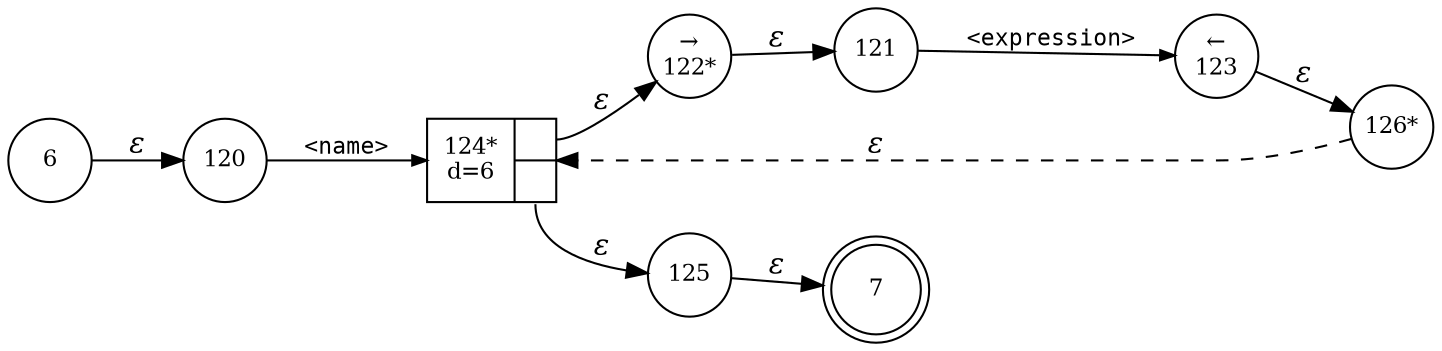 digraph ATN {
rankdir=LR;
s7[fontsize=11, label="7", shape=doublecircle, fixedsize=true, width=.6];
s6[fontsize=11,label="6", shape=circle, fixedsize=true, width=.55, peripheries=1];
s120[fontsize=11,label="120", shape=circle, fixedsize=true, width=.55, peripheries=1];
s121[fontsize=11,label="121", shape=circle, fixedsize=true, width=.55, peripheries=1];
s122[fontsize=11,label="&rarr;\n122*", shape=circle, fixedsize=true, width=.55, peripheries=1];
s123[fontsize=11,label="&larr;\n123", shape=circle, fixedsize=true, width=.55, peripheries=1];
s124[fontsize=11,label="{124*\nd=6|{<p0>|<p1>}}", shape=record, fixedsize=false, peripheries=1];
s125[fontsize=11,label="125", shape=circle, fixedsize=true, width=.55, peripheries=1];
s126[fontsize=11,label="126*", shape=circle, fixedsize=true, width=.55, peripheries=1];
s6 -> s120 [fontname="Times-Italic", label="&epsilon;"];
s120 -> s124 [fontsize=11, fontname="Courier", arrowsize=.7, label = "<name>", arrowhead = normal];
s124:p0 -> s122 [fontname="Times-Italic", label="&epsilon;"];
s124:p1 -> s125 [fontname="Times-Italic", label="&epsilon;"];
s122 -> s121 [fontname="Times-Italic", label="&epsilon;"];
s125 -> s7 [fontname="Times-Italic", label="&epsilon;"];
s121 -> s123 [fontsize=11, fontname="Courier", arrowsize=.7, label = "<expression>", arrowhead = normal];
s123 -> s126 [fontname="Times-Italic", label="&epsilon;"];
s126 -> s124 [fontname="Times-Italic", label="&epsilon;", style="dashed"];
}